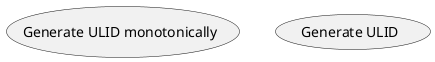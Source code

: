 @startuml
usecase MONONTONIC_ULID_GEN as "Generate ULID monotonically"

usecase SECURE_RAND_ULID_GET as "Generate ULID"
@enduml